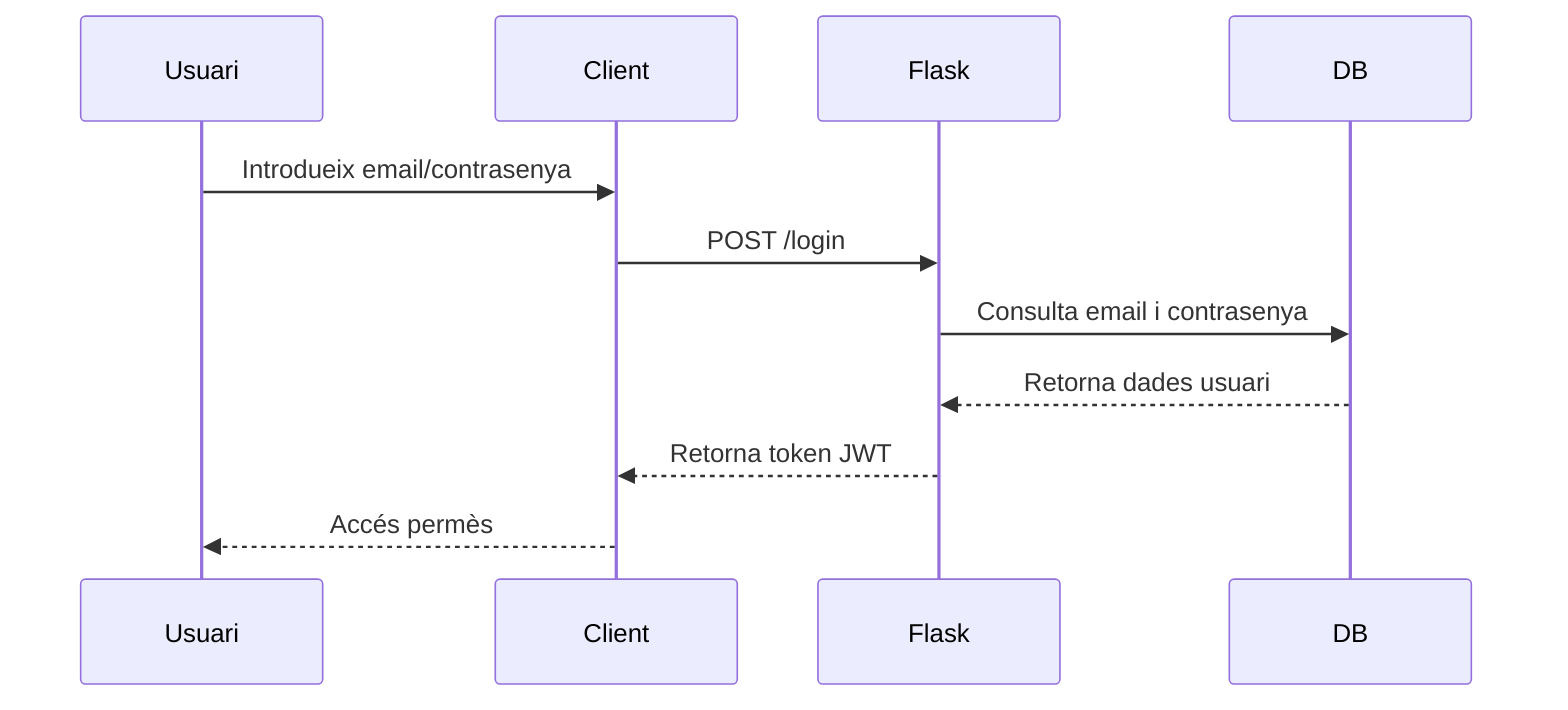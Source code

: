 sequenceDiagram
  participant Usuari
  participant Client
  participant Flask
  participant DB

  Usuari->>Client: Introdueix email/contrasenya
  Client->>Flask: POST /login
  Flask->>DB: Consulta email i contrasenya
  DB-->>Flask: Retorna dades usuari
  Flask-->>Client: Retorna token JWT
  Client-->>Usuari: Accés permès